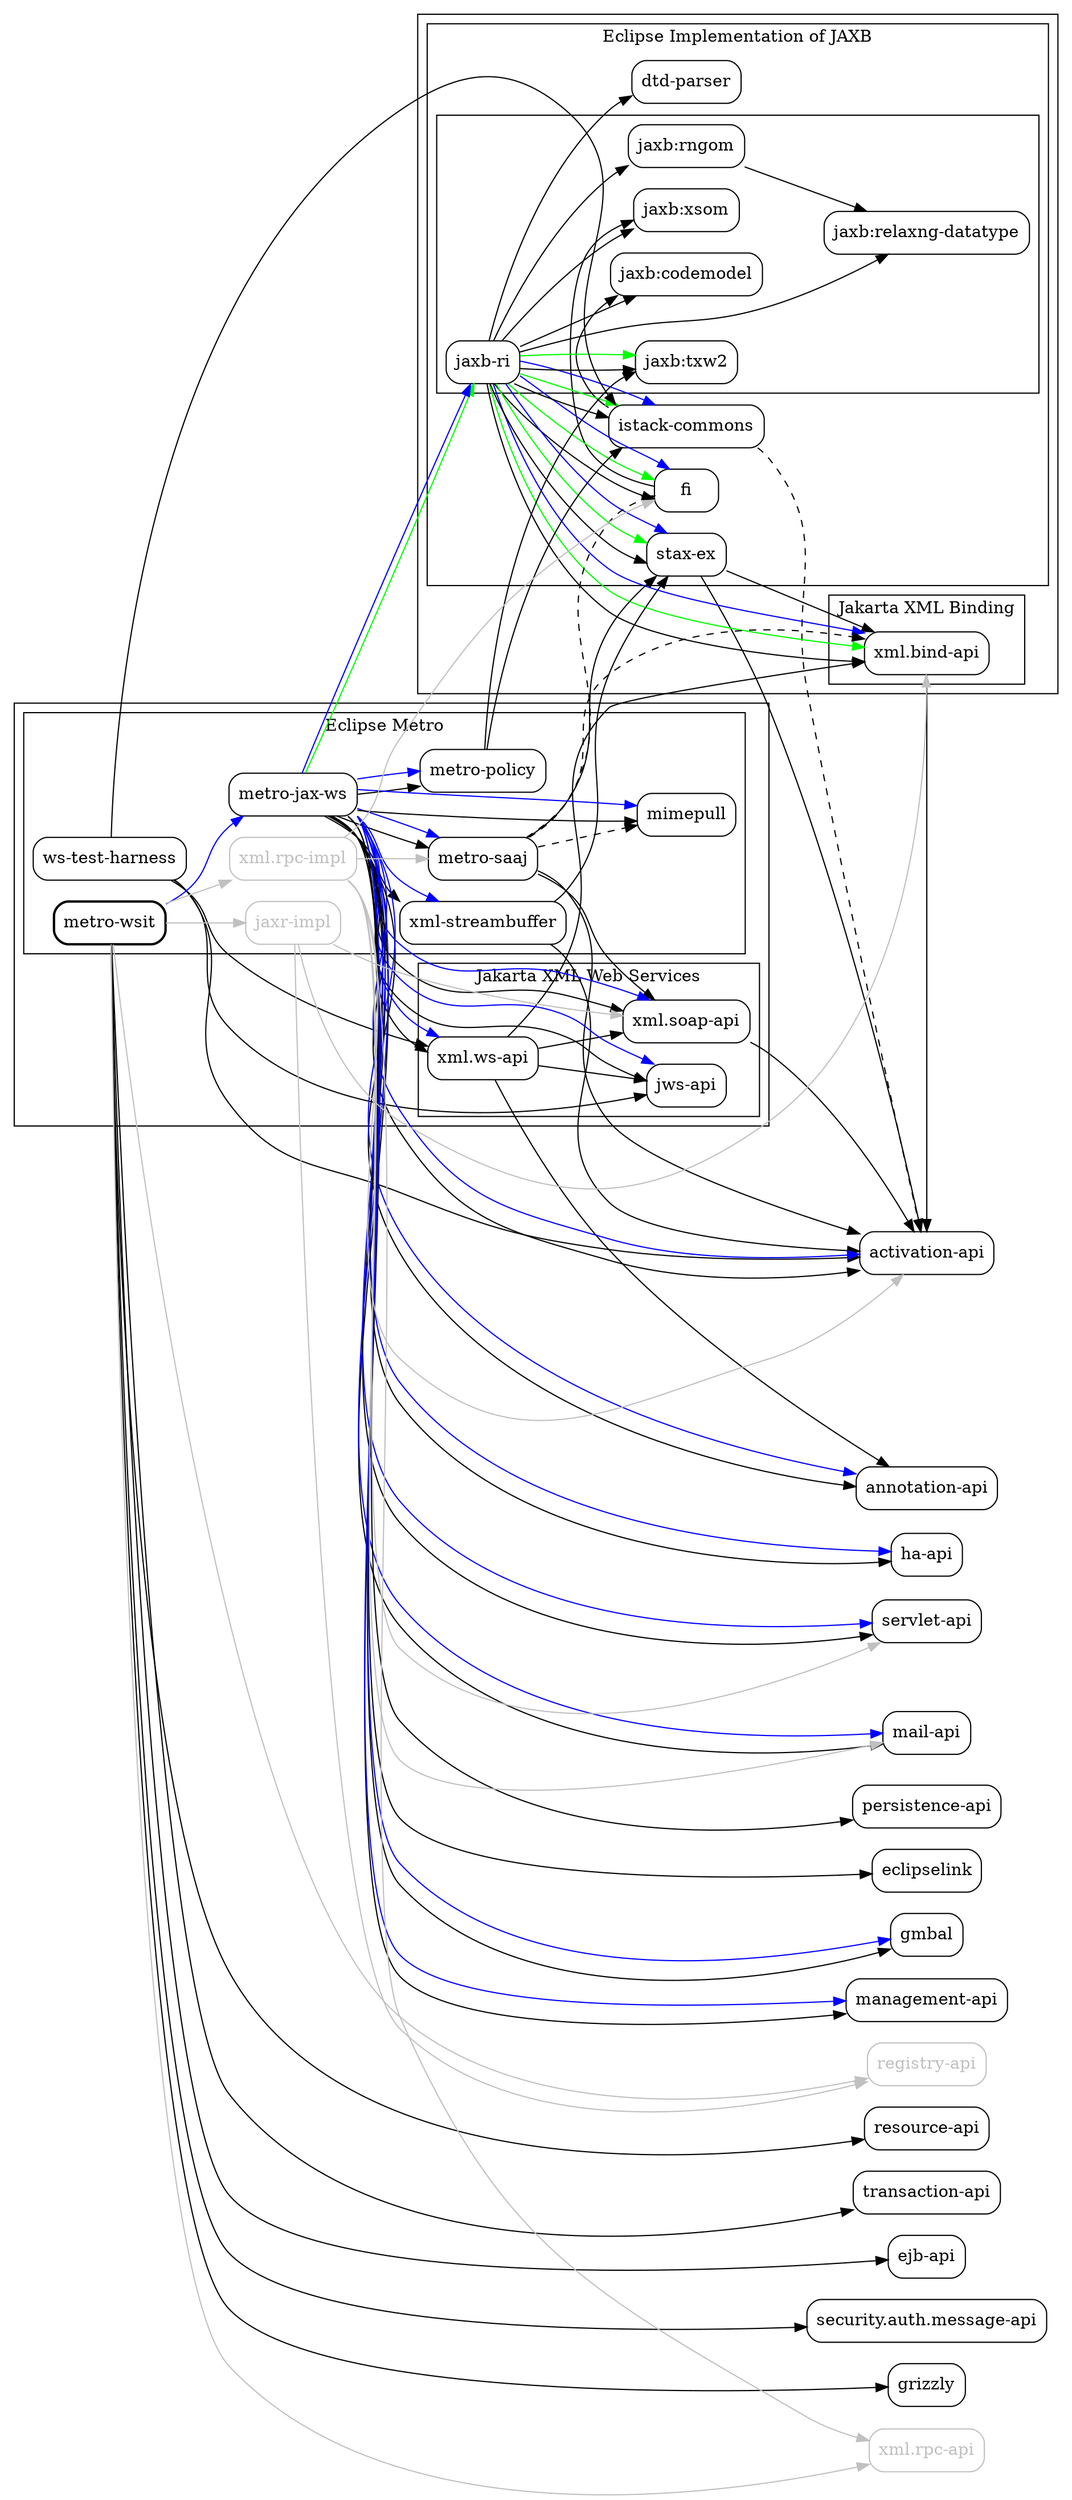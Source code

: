 /********************************************************************************
 * Copyright (c) 2019 Contributors to the Eclipse Foundation
 * 
 * See the NOTICE file(s) distributed with this work for additional
 * information regarding copyright ownership.
 * 
 * This program and the accompanying materials are made available under the
 * terms of the Eclipse Distribution License v. 1.0 which is available at
 * http://www.eclipse.org/org/documents/edl-v10.php.
 * 
 * SPDX-License-Identifier: BSD-3-Clause
 ********************************************************************************/

digraph G {
    rankdir=LR;
    rank=same;

    node[ shape=box, style="rounded" ];

    subgraph cluster_jaxb_project {

        subgraph cluster_jaxb_api {
            label = "Jakarta XML Binding";
            URL = "https://projects.eclipse.org/projects/ee4j.jaxb";
            xmlbind_api [ label="xml.bind-api", URL="https://github.com/eclipse-ee4j/jaxb-api" ];
        }

        subgraph cluster_jaxb {
            label = "Eclipse Implementation of JAXB";
            URL = "https://projects.eclipse.org/projects/ee4j.jaxb-impl";
            dtdparser[ label="dtd-parser", URL="https://github.com/eclipse-ee4j/jaxb-dtd-parser" ];
            fi[ label="fi", URL="https://github.com/eclipse-ee4j/jaxb-fi" ];
            istack[ label="istack-commons", URL="https://github.com/eclipse-ee4j/jaxb-istack-commons" ];
            staxex[ label="stax-ex", URL="https://github.com/eclipse-ee4j/jaxb-stax-ex" ];

            subgraph cluster_jaxb_impl {
                label = "";
                URL = "";
                jaxbri[ label="jaxb-ri", URL="https://github.com/eclipse-ee4j/jaxb-ri"];
                jaxb_codemodel[ label="jaxb:codemodel", URL="https://github.com/eclipse-ee4j/jaxb-ri/tree/master/jaxb-ri/codemodel/codemodel" ];
                jaxb_xsom[ label="jaxb:xsom", URL="https://github.com/eclipse-ee4j/jaxb-ri/tree/master/jaxb-ri/xsom" ];
                jaxb_txw2[ label="jaxb:txw2", URL="https://github.com/eclipse-ee4j/jaxb-ri/tree/master/jaxb-ri/txw/runtime" ];
                jaxb_rngom[ label="jaxb:rngom", URL="https://github.com/eclipse-ee4j/jaxb-ri/tree/master/jaxb-ri/external/rngom"];
                jaxb_rxdt[ label="jaxb:relaxng-datatype", URL="https://github.com/eclipse-ee4j/jaxb-ri/tree/master/jaxb-ri/external/relaxng-datatype"];
            }
        }
    }

    subgraph cluster_jaxws_project {
        subgraph cluster_jaxws_api {
            label = "Jakarta XML Web Services";
            URL = "https://projects.eclipse.org/projects/ee4j.jaxws";
            jws_api[ label="jws-api", URL="https://github.com/eclipse-ee4j/jws-api" ];
            xmlsoap_api[ label="xml.soap-api", URL="https://github.com/eclipse-ee4j/saaj-api" ];
            xmlws_api[ label="xml.ws-api", URL="https://github.com/eclipse-ee4j/jax-ws-api" ];
        }

        subgraph cluster_metro {
            label = "Eclipse Metro";
            URL = "https://projects.eclipse.org/projects/ee4j.metro";
            saaj_impl[label="metro-saaj", URL="https://github.com/eclipse-ee4j/metro-saaj" ];
            policy[ label="metro-policy", URL="https://github.com/eclipse-ee4j/metro-policy" ];
            mimepull[ label="mimepull", URL="https://github.com/eclipse-ee4j/metro-mimepull" ];
            streambuffer[ label="xml-streambuffer", URL="https://github.com/eclipse-ee4j/metro-xmlstreambuffer"];
            wstest_harness[ label="ws-test-harness", URL="https://github.com/eclipse-ee4j/metro-ws-test-harness" ];
            jaxwsri[ label="metro-jax-ws", URL="https://github.com/eclipse-ee4j/metro-jax-ws" ];
            wsit[ style = "rounded, bold"; label="metro-wsit", URL="https://github.com/eclipse-ee4j/metro-wsit"];

            node[ color = grey; fontcolor = grey ];
            jaxr_impl[ label="jaxr-impl", URL="https://github.com/eclipse-ee4j/jaxr-ri"];
            rpc_impl[ label="xml.rpc-impl", URL="https://github.com/eclipse-ee4j/jax-rpc-ri"];
        }
    }

    subgraph external_api {
        activation_api[ label="activation-api", URL="https://github.com/eclipse-ee4j/jaf" ];
        annotation_api[ label="annotation-api", URL="https://github.com/eclipse-ee4j/common-annotations-api" ];
        ha_api[ label="ha-api"];
        servlet_api[ label="servlet-api", URL="https://github.com/eclipse-ee4j/servlet-api"];
        mail_api[ label="mail-api", URL="https://github.com/eclipse-ee4j/mail"];
        persistence_api[ label="persistence-api", URL="https://github.com/eclipse-ee4j/jpa-api"];
        eclipselink[ label="eclipselink", URL="https://github.com/eclipse-ee4j/eclipselink"];
        resource_api[ label="resource-api", URL="https://github.com/eclipse-ee4j/jca-api"];
        transaction_api[ label="transaction-api", URL="https://github.com/eclipse-ee4j/jta-api"];
        ejb_api[ label="ejb-api", URL="https://github.com/eclipse-ee4j/ejb-api"];
        jaspic_api[ label="security.auth.message-api", URL="https://github.com/eclipse-ee4j/jaspic"];
        grizzly[ label="grizzly", URL="https://github.com/eclipse-ee4j/grizzly"];

    // subgraph cluster_orb {
    //     label = "Eclipse ORB";
    //     URL = "https://projects.eclipse.org/projects/ee4j.orb";
        gmbal[ label="gmbal", URL="https://github.com/eclipse-ee4j/orb-gmbal"];
        management_api[ label="management-api", URL="https://github.com/eclipse-ee4j/orb-gmbal-commons" ];
    // }
        
        node[ color = grey; fontcolor = grey ];
        jaxr_api[ label="registry-api", URL="https://github.com/eclipse-ee4j/jaxr-api"];
        rpc_api[ label="xml.rpc-api", URL="https://github.com/eclipse-ee4j/jax-rpc-api"];
    }

    // Compile time sependencies between projects.
    edge[ style="solid" ];

    xmlbind_api -> activation_api;
    xmlsoap_api -> activation_api;
    xmlws_api -> xmlbind_api;
    xmlws_api -> annotation_api;
    xmlws_api -> jws_api;
    xmlws_api -> xmlsoap_api;

    istack -> jaxb_codemodel;
    fi -> jaxb_xsom;
    staxex -> activation_api;
    staxex -> xmlbind_api;

    jaxb_rngom -> jaxb_rxdt;
    jaxbri -> xmlbind_api;
    jaxbri -> istack;
    jaxbri -> dtdparser;
    jaxbri -> fi;
    jaxbri -> staxex;
    jaxbri -> jaxb_codemodel;
    jaxbri -> jaxb_xsom;
    jaxbri -> jaxb_rngom;
    jaxbri -> jaxb_rxdt;
    jaxbri -> jaxb_txw2;

    policy -> jaxb_txw2;
    policy -> istack;
    saaj_impl -> staxex;
    saaj_impl -> xmlsoap_api;
    saaj_impl -> activation_api;
    wstest_harness -> istack;
    wstest_harness -> activation_api;
    wstest_harness -> jws_api;
    wstest_harness -> xmlws_api;
    streambuffer -> staxex;
    streambuffer -> activation_api;
    jaxwsri -> xmlsoap_api;
    jaxwsri -> policy;
    jaxwsri -> saaj_impl;
    jaxwsri -> jws_api;
    jaxwsri -> xmlws_api;
    jaxwsri -> annotation_api;
    jaxwsri -> activation_api;
    jaxwsri -> management_api;
    jaxwsri -> streambuffer;
    jaxwsri -> mimepull;
    jaxwsri -> servlet_api;
    jaxwsri -> mail_api;
    jaxwsri -> persistence_api;
    jaxwsri -> eclipselink;
    jaxwsri -> gmbal;
    jaxwsri -> ha_api;
    // jaxwsri -> jaxbri;
    // wsit -> jaxwsri;
    wsit -> resource_api;
    wsit -> transaction_api;
    wsit -> ejb_api;
    wsit -> jaspic_api;
    wsit -> grizzly;
    
    // Optional dependencies
    edge[ style="dashed" ];
    istack -> activation_api;
    saaj_impl -> xmlbind_api;
    saaj_impl -> fi;
    saaj_impl -> mimepull;

    // jaxws dependencies imported through JAXB-BOM
    edge[ style="solid"; color = green ];
    // jaxwsri -> activation_api;
    jaxwsri -> jaxbri;
    jaxbri -> xmlbind_api;
    jaxbri -> fi;
    jaxbri -> istack;
    jaxbri -> staxex;
    jaxbri -> jaxb_txw2;

    // wsit dependencies imported through JAXWS-BOM/JAXB-BOM
    edge[ style="solid"; color = blue ];
    wsit -> jaxwsri;
    jaxwsri -> jaxbri;
    jaxbri -> istack;
    jaxbri -> fi;
    jaxbri -> xmlbind_api;
    jaxbri -> staxex;
    jaxwsri -> xmlws_api;
    jaxwsri -> xmlsoap_api;
    jaxwsri -> streambuffer;
    jaxwsri -> policy;
    jaxwsri -> gmbal;
    jaxwsri -> ha_api;
    jaxwsri -> annotation_api;
    jaxwsri -> activation_api;
    jaxwsri -> jws_api;
    jaxwsri -> servlet_api;
    jaxwsri -> mail_api;
    jaxwsri -> saaj_impl;
    jaxwsri -> mimepull;
    jaxwsri -> management_api;
    

    // wsit dependencies to be removed
    edge[ style="solid"; color = grey ];
    wsit -> jaxr_api;
    wsit -> rpc_api;
    wsit -> jaxr_impl;
    wsit -> rpc_impl;
    
    // other obsolete
    rpc_impl -> activation_api;
    rpc_impl -> mail_api;
    rpc_impl -> servlet_api;
    rpc_impl -> rpc_api;
    rpc_impl -> saaj_impl;
    rpc_impl -> fi;
    jaxr_impl -> jaxr_api;
    jaxr_impl -> xmlsoap_api;
    jaxr_impl -> xmlbind_api;

}

